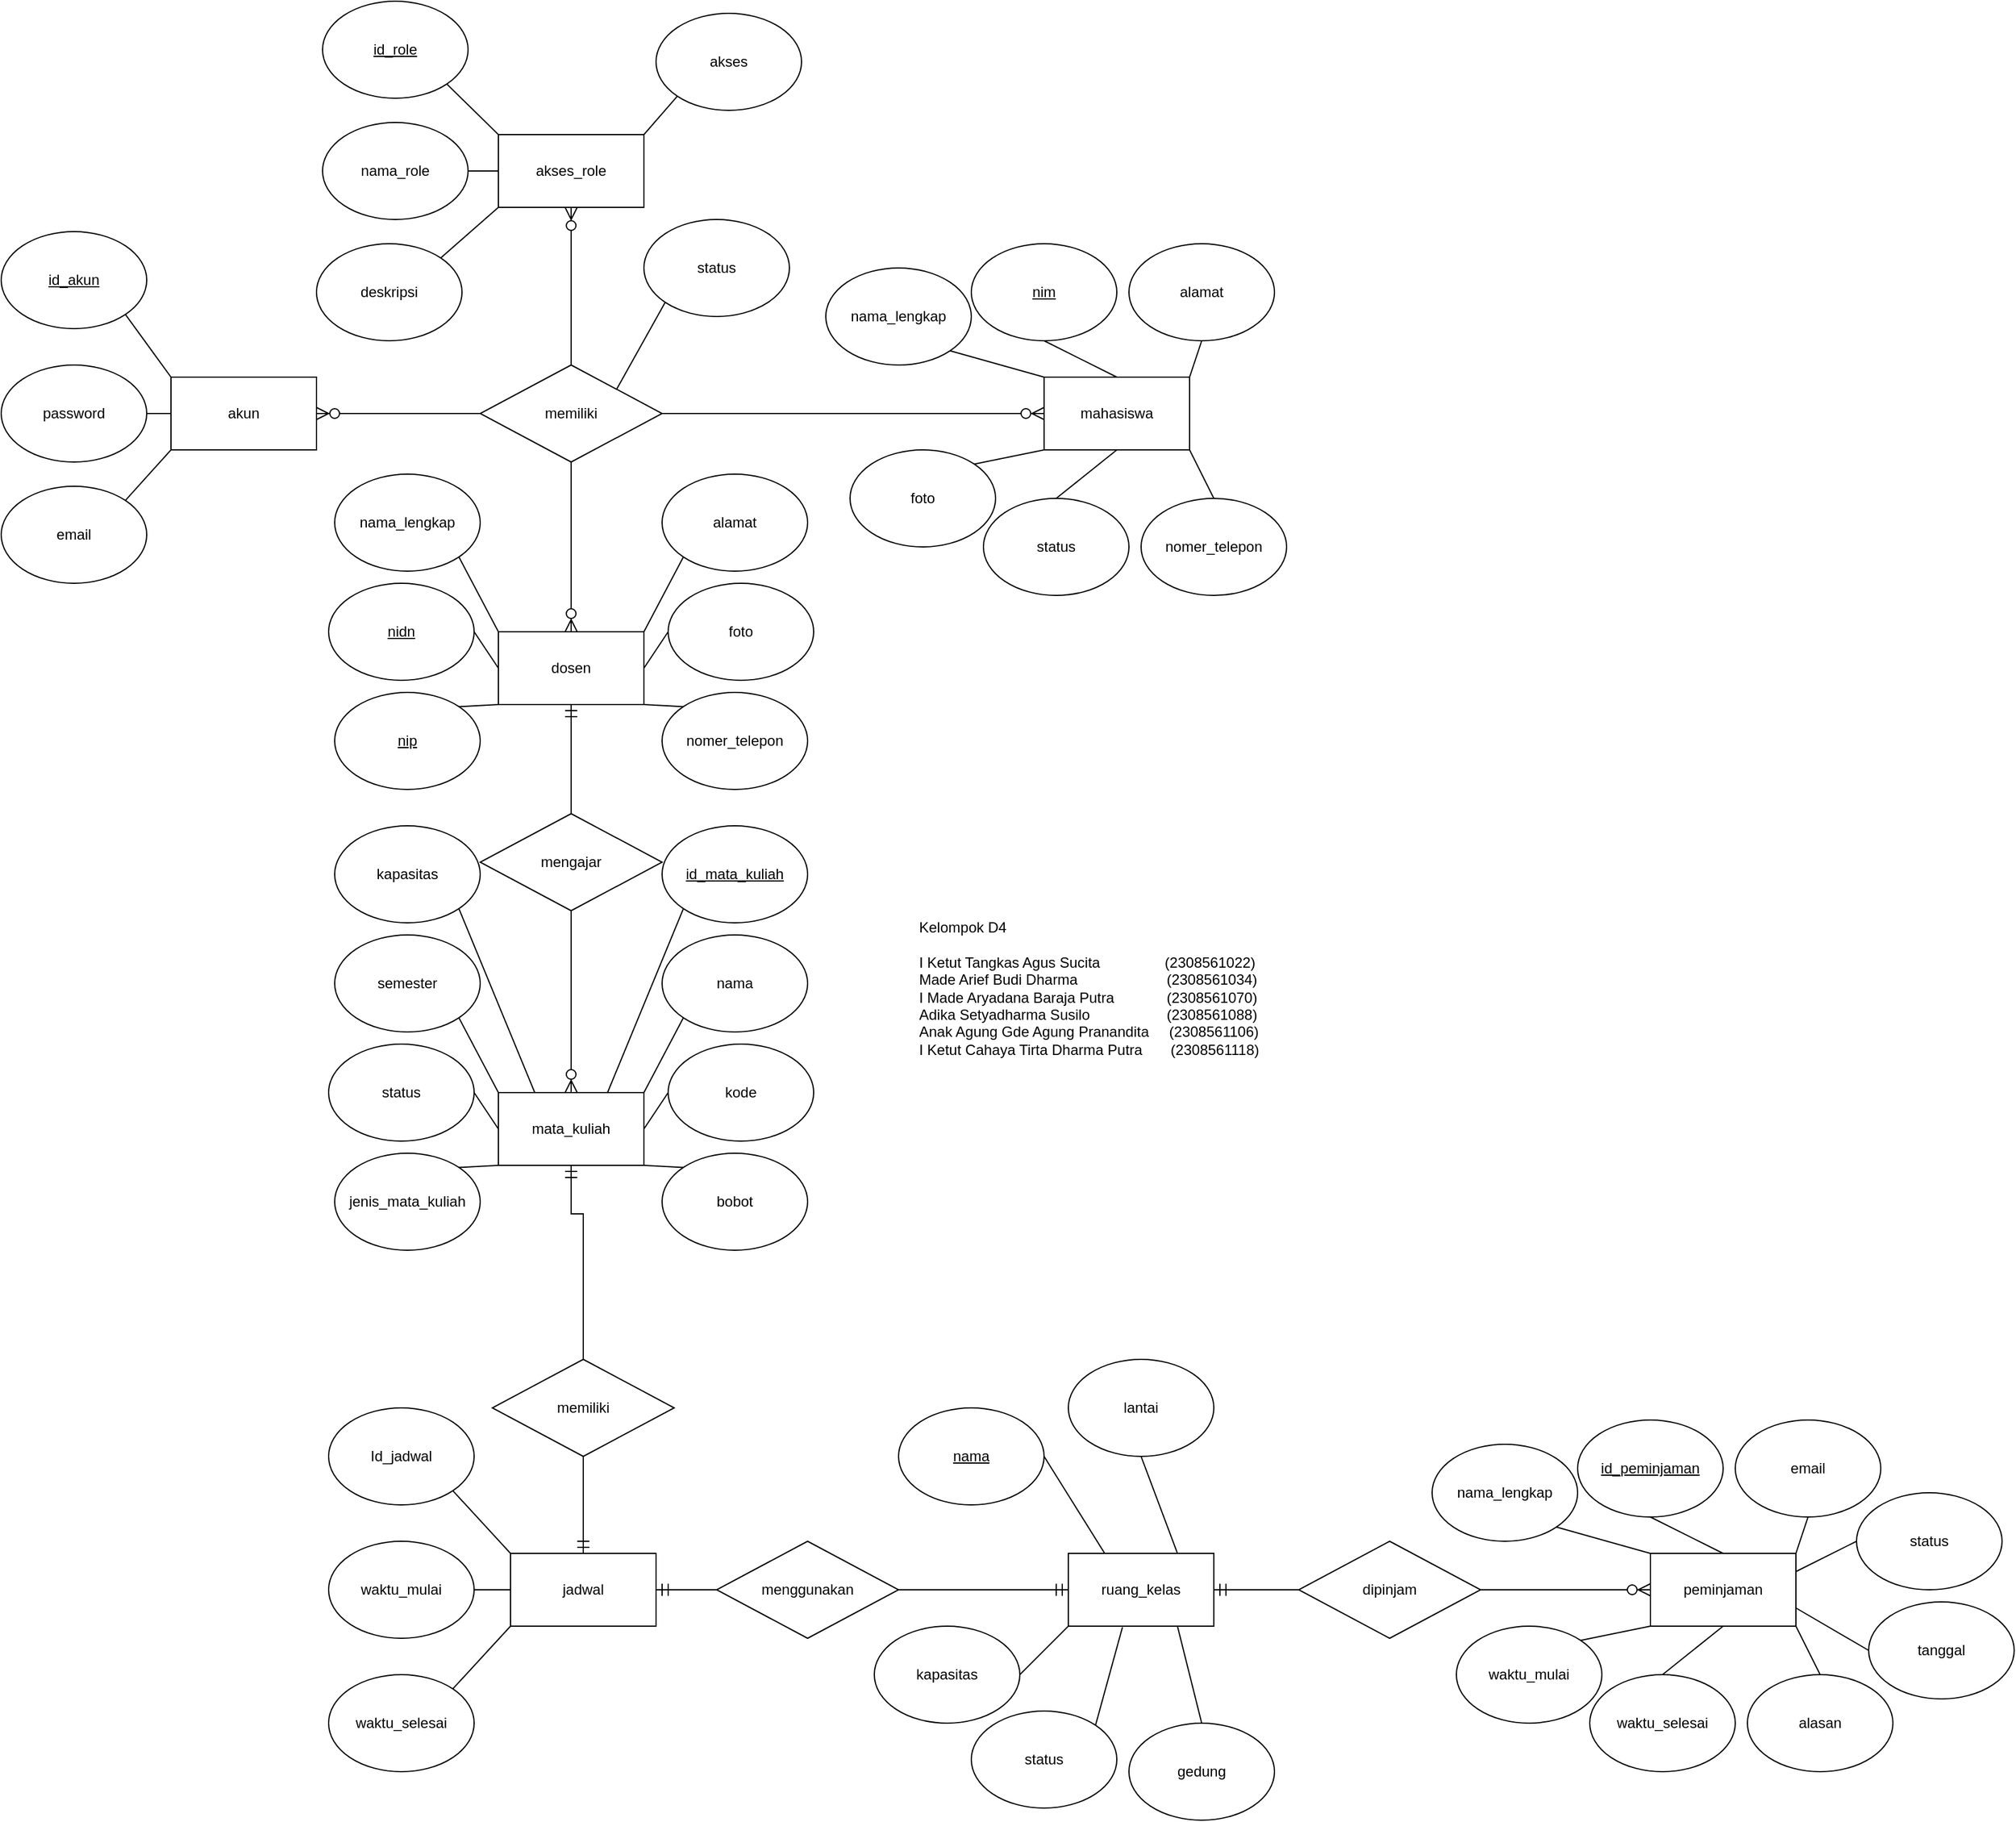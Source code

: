 <mxfile version="27.0.9">
  <diagram name="Page-1" id="ah0pVivvnwThw9HIi_1W">
    <mxGraphModel dx="1157" dy="604" grid="1" gridSize="10" guides="1" tooltips="1" connect="1" arrows="1" fold="1" page="0" pageScale="1" pageWidth="850" pageHeight="1100" math="0" shadow="0">
      <root>
        <mxCell id="0" />
        <mxCell id="1" parent="0" />
        <mxCell id="9IvYGmQrCcLAdAYkgOve-2" value="akun" style="rounded=0;whiteSpace=wrap;html=1;" parent="1" vertex="1">
          <mxGeometry x="-270" y="-10" width="120" height="60" as="geometry" />
        </mxCell>
        <mxCell id="9IvYGmQrCcLAdAYkgOve-3" value="email" style="ellipse;whiteSpace=wrap;html=1;" parent="1" vertex="1">
          <mxGeometry x="-410" y="80" width="120" height="80" as="geometry" />
        </mxCell>
        <mxCell id="9IvYGmQrCcLAdAYkgOve-4" value="password" style="ellipse;whiteSpace=wrap;html=1;" parent="1" vertex="1">
          <mxGeometry x="-410" y="-20" width="120" height="80" as="geometry" />
        </mxCell>
        <mxCell id="9IvYGmQrCcLAdAYkgOve-7" value="" style="endArrow=none;html=1;rounded=0;fontSize=12;startSize=8;endSize=8;curved=1;entryX=1;entryY=0;entryDx=0;entryDy=0;exitX=0;exitY=1;exitDx=0;exitDy=0;" parent="1" source="9IvYGmQrCcLAdAYkgOve-2" target="9IvYGmQrCcLAdAYkgOve-3" edge="1">
          <mxGeometry width="50" height="50" relative="1" as="geometry">
            <mxPoint x="-380" y="-50" as="sourcePoint" />
            <mxPoint x="-330" y="-100" as="targetPoint" />
          </mxGeometry>
        </mxCell>
        <mxCell id="9IvYGmQrCcLAdAYkgOve-8" value="" style="endArrow=none;html=1;rounded=0;fontSize=12;startSize=8;endSize=8;curved=1;entryX=1;entryY=0.5;entryDx=0;entryDy=0;exitX=0;exitY=0.5;exitDx=0;exitDy=0;" parent="1" source="9IvYGmQrCcLAdAYkgOve-2" target="9IvYGmQrCcLAdAYkgOve-4" edge="1">
          <mxGeometry width="50" height="50" relative="1" as="geometry">
            <mxPoint x="-200" as="sourcePoint" />
            <mxPoint x="-200" y="-40" as="targetPoint" />
          </mxGeometry>
        </mxCell>
        <mxCell id="9IvYGmQrCcLAdAYkgOve-13" value="mahasiswa" style="rounded=0;whiteSpace=wrap;html=1;" parent="1" vertex="1">
          <mxGeometry x="450" y="-10" width="120" height="60" as="geometry" />
        </mxCell>
        <mxCell id="9IvYGmQrCcLAdAYkgOve-14" value="&lt;u&gt;nim&lt;/u&gt;" style="ellipse;whiteSpace=wrap;html=1;" parent="1" vertex="1">
          <mxGeometry x="390" y="-120" width="120" height="80" as="geometry" />
        </mxCell>
        <mxCell id="9IvYGmQrCcLAdAYkgOve-16" value="" style="endArrow=none;html=1;rounded=0;fontSize=12;startSize=8;endSize=8;curved=1;entryX=0.5;entryY=1;entryDx=0;entryDy=0;exitX=0.5;exitY=0;exitDx=0;exitDy=0;" parent="1" source="9IvYGmQrCcLAdAYkgOve-13" target="9IvYGmQrCcLAdAYkgOve-14" edge="1">
          <mxGeometry width="50" height="50" relative="1" as="geometry">
            <mxPoint x="340" y="-50" as="sourcePoint" />
            <mxPoint x="390" y="-100" as="targetPoint" />
          </mxGeometry>
        </mxCell>
        <mxCell id="9IvYGmQrCcLAdAYkgOve-18" value="nama_lengkap" style="ellipse;whiteSpace=wrap;html=1;" parent="1" vertex="1">
          <mxGeometry x="270" y="-100" width="120" height="80" as="geometry" />
        </mxCell>
        <mxCell id="9IvYGmQrCcLAdAYkgOve-19" value="alamat" style="ellipse;whiteSpace=wrap;html=1;" parent="1" vertex="1">
          <mxGeometry x="520" y="-120" width="120" height="80" as="geometry" />
        </mxCell>
        <mxCell id="9IvYGmQrCcLAdAYkgOve-20" value="nomer_telepon" style="ellipse;whiteSpace=wrap;html=1;" parent="1" vertex="1">
          <mxGeometry x="530" y="90" width="120" height="80" as="geometry" />
        </mxCell>
        <mxCell id="9IvYGmQrCcLAdAYkgOve-21" value="status" style="ellipse;whiteSpace=wrap;html=1;" parent="1" vertex="1">
          <mxGeometry x="400" y="90" width="120" height="80" as="geometry" />
        </mxCell>
        <mxCell id="9IvYGmQrCcLAdAYkgOve-23" value="&lt;u&gt;id_akun&lt;/u&gt;" style="ellipse;whiteSpace=wrap;html=1;" parent="1" vertex="1">
          <mxGeometry x="-410" y="-130" width="120" height="80" as="geometry" />
        </mxCell>
        <mxCell id="9IvYGmQrCcLAdAYkgOve-24" value="" style="endArrow=none;html=1;rounded=0;fontSize=12;startSize=8;endSize=8;curved=1;entryX=1;entryY=1;entryDx=0;entryDy=0;exitX=0;exitY=0;exitDx=0;exitDy=0;" parent="1" source="9IvYGmQrCcLAdAYkgOve-2" target="9IvYGmQrCcLAdAYkgOve-23" edge="1">
          <mxGeometry width="50" height="50" relative="1" as="geometry">
            <mxPoint x="-260" y="30" as="sourcePoint" />
            <mxPoint x="-290" y="30" as="targetPoint" />
          </mxGeometry>
        </mxCell>
        <mxCell id="9IvYGmQrCcLAdAYkgOve-25" value="" style="endArrow=none;html=1;rounded=0;fontSize=12;startSize=8;endSize=8;curved=1;entryX=1;entryY=1;entryDx=0;entryDy=0;exitX=0;exitY=0;exitDx=0;exitDy=0;" parent="1" source="9IvYGmQrCcLAdAYkgOve-13" target="9IvYGmQrCcLAdAYkgOve-18" edge="1">
          <mxGeometry width="50" height="50" relative="1" as="geometry">
            <mxPoint x="520" as="sourcePoint" />
            <mxPoint x="520" y="-30" as="targetPoint" />
          </mxGeometry>
        </mxCell>
        <mxCell id="9IvYGmQrCcLAdAYkgOve-26" value="" style="endArrow=none;html=1;rounded=0;fontSize=12;startSize=8;endSize=8;curved=1;entryX=0.5;entryY=1;entryDx=0;entryDy=0;exitX=1;exitY=0;exitDx=0;exitDy=0;" parent="1" source="9IvYGmQrCcLAdAYkgOve-13" target="9IvYGmQrCcLAdAYkgOve-19" edge="1">
          <mxGeometry width="50" height="50" relative="1" as="geometry">
            <mxPoint x="460" as="sourcePoint" />
            <mxPoint x="422" y="-42" as="targetPoint" />
          </mxGeometry>
        </mxCell>
        <mxCell id="9IvYGmQrCcLAdAYkgOve-27" value="" style="endArrow=none;html=1;rounded=0;fontSize=12;startSize=8;endSize=8;curved=1;entryX=0.5;entryY=0;entryDx=0;entryDy=0;exitX=1;exitY=1;exitDx=0;exitDy=0;" parent="1" source="9IvYGmQrCcLAdAYkgOve-13" target="9IvYGmQrCcLAdAYkgOve-20" edge="1">
          <mxGeometry width="50" height="50" relative="1" as="geometry">
            <mxPoint x="580" as="sourcePoint" />
            <mxPoint x="618" y="-42" as="targetPoint" />
          </mxGeometry>
        </mxCell>
        <mxCell id="9IvYGmQrCcLAdAYkgOve-28" value="" style="endArrow=none;html=1;rounded=0;fontSize=12;startSize=8;endSize=8;curved=1;entryX=0.5;entryY=0;entryDx=0;entryDy=0;exitX=0.5;exitY=1;exitDx=0;exitDy=0;" parent="1" source="9IvYGmQrCcLAdAYkgOve-13" target="9IvYGmQrCcLAdAYkgOve-21" edge="1">
          <mxGeometry width="50" height="50" relative="1" as="geometry">
            <mxPoint x="580" y="60" as="sourcePoint" />
            <mxPoint x="618" y="102" as="targetPoint" />
          </mxGeometry>
        </mxCell>
        <mxCell id="9IvYGmQrCcLAdAYkgOve-32" value="dosen" style="rounded=0;whiteSpace=wrap;html=1;" parent="1" vertex="1">
          <mxGeometry y="200" width="120" height="60" as="geometry" />
        </mxCell>
        <mxCell id="9IvYGmQrCcLAdAYkgOve-33" value="&lt;u&gt;nip&lt;/u&gt;" style="ellipse;whiteSpace=wrap;html=1;" parent="1" vertex="1">
          <mxGeometry x="-135" y="250" width="120" height="80" as="geometry" />
        </mxCell>
        <mxCell id="9IvYGmQrCcLAdAYkgOve-34" value="" style="endArrow=none;html=1;rounded=0;fontSize=12;startSize=8;endSize=8;curved=1;entryX=1;entryY=0;entryDx=0;entryDy=0;exitX=0;exitY=1;exitDx=0;exitDy=0;" parent="1" source="9IvYGmQrCcLAdAYkgOve-32" target="9IvYGmQrCcLAdAYkgOve-33" edge="1">
          <mxGeometry width="50" height="50" relative="1" as="geometry">
            <mxPoint x="-110" y="160" as="sourcePoint" />
            <mxPoint x="-60" y="110" as="targetPoint" />
          </mxGeometry>
        </mxCell>
        <mxCell id="9IvYGmQrCcLAdAYkgOve-35" value="nama_lengkap" style="ellipse;whiteSpace=wrap;html=1;" parent="1" vertex="1">
          <mxGeometry x="-135" y="70" width="120" height="80" as="geometry" />
        </mxCell>
        <mxCell id="9IvYGmQrCcLAdAYkgOve-36" value="alamat" style="ellipse;whiteSpace=wrap;html=1;" parent="1" vertex="1">
          <mxGeometry x="135" y="70" width="120" height="80" as="geometry" />
        </mxCell>
        <mxCell id="9IvYGmQrCcLAdAYkgOve-37" value="nomer_telepon" style="ellipse;whiteSpace=wrap;html=1;" parent="1" vertex="1">
          <mxGeometry x="135" y="250" width="120" height="80" as="geometry" />
        </mxCell>
        <mxCell id="9IvYGmQrCcLAdAYkgOve-39" value="" style="endArrow=none;html=1;rounded=0;fontSize=12;startSize=8;endSize=8;curved=1;entryX=1;entryY=1;entryDx=0;entryDy=0;exitX=0;exitY=0;exitDx=0;exitDy=0;" parent="1" source="9IvYGmQrCcLAdAYkgOve-32" target="9IvYGmQrCcLAdAYkgOve-35" edge="1">
          <mxGeometry width="50" height="50" relative="1" as="geometry">
            <mxPoint x="70" y="210" as="sourcePoint" />
            <mxPoint x="70" y="180" as="targetPoint" />
          </mxGeometry>
        </mxCell>
        <mxCell id="9IvYGmQrCcLAdAYkgOve-40" value="" style="endArrow=none;html=1;rounded=0;fontSize=12;startSize=8;endSize=8;curved=1;entryX=0;entryY=1;entryDx=0;entryDy=0;exitX=1;exitY=0;exitDx=0;exitDy=0;" parent="1" source="9IvYGmQrCcLAdAYkgOve-32" target="9IvYGmQrCcLAdAYkgOve-36" edge="1">
          <mxGeometry width="50" height="50" relative="1" as="geometry">
            <mxPoint x="10" y="210" as="sourcePoint" />
            <mxPoint x="-28" y="168" as="targetPoint" />
          </mxGeometry>
        </mxCell>
        <mxCell id="9IvYGmQrCcLAdAYkgOve-41" value="" style="endArrow=none;html=1;rounded=0;fontSize=12;startSize=8;endSize=8;curved=1;entryX=0;entryY=0;entryDx=0;entryDy=0;exitX=1;exitY=1;exitDx=0;exitDy=0;" parent="1" source="9IvYGmQrCcLAdAYkgOve-32" target="9IvYGmQrCcLAdAYkgOve-37" edge="1">
          <mxGeometry width="50" height="50" relative="1" as="geometry">
            <mxPoint x="130" y="210" as="sourcePoint" />
            <mxPoint x="168" y="168" as="targetPoint" />
          </mxGeometry>
        </mxCell>
        <mxCell id="9IvYGmQrCcLAdAYkgOve-43" value="memiliki" style="rhombus;whiteSpace=wrap;html=1;" parent="1" vertex="1">
          <mxGeometry x="-15" y="-20" width="150" height="80" as="geometry" />
        </mxCell>
        <mxCell id="9IvYGmQrCcLAdAYkgOve-47" value="foto" style="ellipse;whiteSpace=wrap;html=1;" parent="1" vertex="1">
          <mxGeometry x="290" y="50" width="120" height="80" as="geometry" />
        </mxCell>
        <mxCell id="9IvYGmQrCcLAdAYkgOve-48" value="" style="endArrow=none;html=1;rounded=0;fontSize=12;startSize=8;endSize=8;curved=1;entryX=1;entryY=0;entryDx=0;entryDy=0;exitX=0;exitY=1;exitDx=0;exitDy=0;" parent="1" source="9IvYGmQrCcLAdAYkgOve-13" target="9IvYGmQrCcLAdAYkgOve-47" edge="1">
          <mxGeometry width="50" height="50" relative="1" as="geometry">
            <mxPoint x="460" as="sourcePoint" />
            <mxPoint x="422" y="-42" as="targetPoint" />
          </mxGeometry>
        </mxCell>
        <mxCell id="9IvYGmQrCcLAdAYkgOve-49" value="&lt;u&gt;nidn&lt;/u&gt;" style="ellipse;whiteSpace=wrap;html=1;" parent="1" vertex="1">
          <mxGeometry x="-140" y="160" width="120" height="80" as="geometry" />
        </mxCell>
        <mxCell id="9IvYGmQrCcLAdAYkgOve-50" value="" style="endArrow=none;html=1;rounded=0;fontSize=12;startSize=8;endSize=8;curved=1;entryX=1;entryY=0.5;entryDx=0;entryDy=0;exitX=0;exitY=0.5;exitDx=0;exitDy=0;" parent="1" source="9IvYGmQrCcLAdAYkgOve-32" target="9IvYGmQrCcLAdAYkgOve-49" edge="1">
          <mxGeometry width="50" height="50" relative="1" as="geometry">
            <mxPoint x="10" y="210" as="sourcePoint" />
            <mxPoint x="-38" y="168" as="targetPoint" />
          </mxGeometry>
        </mxCell>
        <mxCell id="9IvYGmQrCcLAdAYkgOve-51" value="foto" style="ellipse;whiteSpace=wrap;html=1;" parent="1" vertex="1">
          <mxGeometry x="140" y="160" width="120" height="80" as="geometry" />
        </mxCell>
        <mxCell id="9IvYGmQrCcLAdAYkgOve-52" value="" style="endArrow=none;html=1;rounded=0;fontSize=12;startSize=8;endSize=8;curved=1;entryX=0;entryY=0.5;entryDx=0;entryDy=0;exitX=1;exitY=0.5;exitDx=0;exitDy=0;" parent="1" source="9IvYGmQrCcLAdAYkgOve-32" target="9IvYGmQrCcLAdAYkgOve-51" edge="1">
          <mxGeometry width="50" height="50" relative="1" as="geometry">
            <mxPoint x="130" y="210" as="sourcePoint" />
            <mxPoint x="178" y="168" as="targetPoint" />
          </mxGeometry>
        </mxCell>
        <mxCell id="9IvYGmQrCcLAdAYkgOve-54" value="mata_kuliah" style="rounded=0;whiteSpace=wrap;html=1;" parent="1" vertex="1">
          <mxGeometry y="580" width="120" height="60" as="geometry" />
        </mxCell>
        <mxCell id="9IvYGmQrCcLAdAYkgOve-57" value="semester" style="ellipse;whiteSpace=wrap;html=1;" parent="1" vertex="1">
          <mxGeometry x="-135" y="450" width="120" height="80" as="geometry" />
        </mxCell>
        <mxCell id="9IvYGmQrCcLAdAYkgOve-58" value="nama" style="ellipse;whiteSpace=wrap;html=1;" parent="1" vertex="1">
          <mxGeometry x="135" y="450" width="120" height="80" as="geometry" />
        </mxCell>
        <mxCell id="9IvYGmQrCcLAdAYkgOve-59" value="bobot" style="ellipse;whiteSpace=wrap;html=1;" parent="1" vertex="1">
          <mxGeometry x="135" y="630" width="120" height="80" as="geometry" />
        </mxCell>
        <mxCell id="9IvYGmQrCcLAdAYkgOve-60" value="kapasitas" style="ellipse;whiteSpace=wrap;html=1;" parent="1" vertex="1">
          <mxGeometry x="-135" y="360" width="120" height="80" as="geometry" />
        </mxCell>
        <mxCell id="9IvYGmQrCcLAdAYkgOve-61" value="" style="endArrow=none;html=1;rounded=0;fontSize=12;startSize=8;endSize=8;curved=1;entryX=1;entryY=1;entryDx=0;entryDy=0;exitX=0;exitY=0;exitDx=0;exitDy=0;" parent="1" source="9IvYGmQrCcLAdAYkgOve-54" target="9IvYGmQrCcLAdAYkgOve-57" edge="1">
          <mxGeometry width="50" height="50" relative="1" as="geometry">
            <mxPoint x="70" y="590" as="sourcePoint" />
            <mxPoint x="70" y="560" as="targetPoint" />
          </mxGeometry>
        </mxCell>
        <mxCell id="9IvYGmQrCcLAdAYkgOve-62" value="" style="endArrow=none;html=1;rounded=0;fontSize=12;startSize=8;endSize=8;curved=1;entryX=0;entryY=1;entryDx=0;entryDy=0;exitX=1;exitY=0;exitDx=0;exitDy=0;" parent="1" source="9IvYGmQrCcLAdAYkgOve-54" target="9IvYGmQrCcLAdAYkgOve-58" edge="1">
          <mxGeometry width="50" height="50" relative="1" as="geometry">
            <mxPoint x="10" y="590" as="sourcePoint" />
            <mxPoint x="-28" y="548" as="targetPoint" />
          </mxGeometry>
        </mxCell>
        <mxCell id="9IvYGmQrCcLAdAYkgOve-63" value="" style="endArrow=none;html=1;rounded=0;fontSize=12;startSize=8;endSize=8;curved=1;entryX=0;entryY=0;entryDx=0;entryDy=0;exitX=1;exitY=1;exitDx=0;exitDy=0;" parent="1" source="9IvYGmQrCcLAdAYkgOve-54" target="9IvYGmQrCcLAdAYkgOve-59" edge="1">
          <mxGeometry width="50" height="50" relative="1" as="geometry">
            <mxPoint x="130" y="590" as="sourcePoint" />
            <mxPoint x="168" y="548" as="targetPoint" />
          </mxGeometry>
        </mxCell>
        <mxCell id="9IvYGmQrCcLAdAYkgOve-64" value="" style="endArrow=none;html=1;rounded=0;fontSize=12;startSize=8;endSize=8;curved=1;entryX=1;entryY=1;entryDx=0;entryDy=0;exitX=0.25;exitY=0;exitDx=0;exitDy=0;" parent="1" source="9IvYGmQrCcLAdAYkgOve-54" target="9IvYGmQrCcLAdAYkgOve-60" edge="1">
          <mxGeometry width="50" height="50" relative="1" as="geometry">
            <mxPoint x="130" y="610" as="sourcePoint" />
            <mxPoint x="168" y="652" as="targetPoint" />
          </mxGeometry>
        </mxCell>
        <mxCell id="9IvYGmQrCcLAdAYkgOve-65" value="mengajar" style="rhombus;whiteSpace=wrap;html=1;" parent="1" vertex="1">
          <mxGeometry x="-15" y="350" width="150" height="80" as="geometry" />
        </mxCell>
        <mxCell id="9IvYGmQrCcLAdAYkgOve-66" value="" style="fontSize=12;html=1;endArrow=ERmandOne;rounded=0;startSize=8;endSize=8;entryX=0.5;entryY=1;entryDx=0;entryDy=0;" parent="1" target="9IvYGmQrCcLAdAYkgOve-32" edge="1">
          <mxGeometry width="100" height="100" relative="1" as="geometry">
            <mxPoint x="60" y="350" as="sourcePoint" />
            <mxPoint x="140" y="280" as="targetPoint" />
          </mxGeometry>
        </mxCell>
        <mxCell id="9IvYGmQrCcLAdAYkgOve-67" value="status" style="ellipse;whiteSpace=wrap;html=1;" parent="1" vertex="1">
          <mxGeometry x="-140" y="540" width="120" height="80" as="geometry" />
        </mxCell>
        <mxCell id="9IvYGmQrCcLAdAYkgOve-68" value="" style="endArrow=none;html=1;rounded=0;fontSize=12;startSize=8;endSize=8;curved=1;entryX=1;entryY=0.5;entryDx=0;entryDy=0;exitX=0;exitY=0.5;exitDx=0;exitDy=0;" parent="1" source="9IvYGmQrCcLAdAYkgOve-54" target="9IvYGmQrCcLAdAYkgOve-67" edge="1">
          <mxGeometry width="50" height="50" relative="1" as="geometry">
            <mxPoint x="10" y="590" as="sourcePoint" />
            <mxPoint x="-38" y="548" as="targetPoint" />
          </mxGeometry>
        </mxCell>
        <mxCell id="9IvYGmQrCcLAdAYkgOve-69" value="kode" style="ellipse;whiteSpace=wrap;html=1;" parent="1" vertex="1">
          <mxGeometry x="140" y="540" width="120" height="80" as="geometry" />
        </mxCell>
        <mxCell id="9IvYGmQrCcLAdAYkgOve-70" value="" style="endArrow=none;html=1;rounded=0;fontSize=12;startSize=8;endSize=8;curved=1;entryX=0;entryY=0.5;entryDx=0;entryDy=0;exitX=1;exitY=0.5;exitDx=0;exitDy=0;" parent="1" source="9IvYGmQrCcLAdAYkgOve-54" target="9IvYGmQrCcLAdAYkgOve-69" edge="1">
          <mxGeometry width="50" height="50" relative="1" as="geometry">
            <mxPoint x="130" y="590" as="sourcePoint" />
            <mxPoint x="178" y="548" as="targetPoint" />
          </mxGeometry>
        </mxCell>
        <mxCell id="9IvYGmQrCcLAdAYkgOve-71" value="" style="fontSize=12;html=1;endArrow=ERzeroToMany;endFill=1;rounded=0;startSize=8;endSize=8;entryX=0.5;entryY=0;entryDx=0;entryDy=0;" parent="1" target="9IvYGmQrCcLAdAYkgOve-54" edge="1">
          <mxGeometry width="100" height="100" relative="1" as="geometry">
            <mxPoint x="60" y="430" as="sourcePoint" />
            <mxPoint x="250" y="380" as="targetPoint" />
          </mxGeometry>
        </mxCell>
        <mxCell id="9IvYGmQrCcLAdAYkgOve-72" value="&lt;u&gt;id_mata_kuliah&lt;/u&gt;" style="ellipse;whiteSpace=wrap;html=1;" parent="1" vertex="1">
          <mxGeometry x="135" y="360" width="120" height="80" as="geometry" />
        </mxCell>
        <mxCell id="9IvYGmQrCcLAdAYkgOve-73" value="" style="endArrow=none;html=1;rounded=0;fontSize=12;startSize=8;endSize=8;curved=1;entryX=0;entryY=1;entryDx=0;entryDy=0;exitX=0.75;exitY=0;exitDx=0;exitDy=0;" parent="1" source="9IvYGmQrCcLAdAYkgOve-54" target="9IvYGmQrCcLAdAYkgOve-72" edge="1">
          <mxGeometry width="50" height="50" relative="1" as="geometry">
            <mxPoint x="40" y="590" as="sourcePoint" />
            <mxPoint x="-23" y="438" as="targetPoint" />
          </mxGeometry>
        </mxCell>
        <mxCell id="9IvYGmQrCcLAdAYkgOve-74" value="jenis_mata_kuliah" style="ellipse;whiteSpace=wrap;html=1;" parent="1" vertex="1">
          <mxGeometry x="-135" y="630" width="120" height="80" as="geometry" />
        </mxCell>
        <mxCell id="9IvYGmQrCcLAdAYkgOve-75" value="" style="endArrow=none;html=1;rounded=0;fontSize=12;startSize=8;endSize=8;curved=1;entryX=1;entryY=0;entryDx=0;entryDy=0;exitX=0;exitY=1;exitDx=0;exitDy=0;" parent="1" source="9IvYGmQrCcLAdAYkgOve-54" target="9IvYGmQrCcLAdAYkgOve-74" edge="1">
          <mxGeometry width="50" height="50" relative="1" as="geometry">
            <mxPoint x="10" y="620" as="sourcePoint" />
            <mxPoint x="-10" y="590" as="targetPoint" />
          </mxGeometry>
        </mxCell>
        <mxCell id="9IvYGmQrCcLAdAYkgOve-78" value="ruang_kelas" style="rounded=0;whiteSpace=wrap;html=1;" parent="1" vertex="1">
          <mxGeometry x="470" y="960" width="120" height="60" as="geometry" />
        </mxCell>
        <mxCell id="9IvYGmQrCcLAdAYkgOve-79" value="gedung" style="ellipse;whiteSpace=wrap;html=1;" parent="1" vertex="1">
          <mxGeometry x="520" y="1100" width="120" height="80" as="geometry" />
        </mxCell>
        <mxCell id="9IvYGmQrCcLAdAYkgOve-80" value="lantai" style="ellipse;whiteSpace=wrap;html=1;" parent="1" vertex="1">
          <mxGeometry x="470" y="800" width="120" height="80" as="geometry" />
        </mxCell>
        <mxCell id="9IvYGmQrCcLAdAYkgOve-81" value="" style="endArrow=none;html=1;rounded=0;fontSize=12;startSize=8;endSize=8;curved=1;entryX=0.5;entryY=0;entryDx=0;entryDy=0;exitX=0.75;exitY=1;exitDx=0;exitDy=0;" parent="1" source="9IvYGmQrCcLAdAYkgOve-78" target="9IvYGmQrCcLAdAYkgOve-79" edge="1">
          <mxGeometry width="50" height="50" relative="1" as="geometry">
            <mxPoint x="530" y="1020" as="sourcePoint" />
            <mxPoint x="530" y="1160" as="targetPoint" />
          </mxGeometry>
        </mxCell>
        <mxCell id="9IvYGmQrCcLAdAYkgOve-82" value="" style="endArrow=none;html=1;rounded=0;fontSize=12;startSize=8;endSize=8;curved=1;entryX=0.5;entryY=1;entryDx=0;entryDy=0;exitX=0.75;exitY=0;exitDx=0;exitDy=0;" parent="1" source="9IvYGmQrCcLAdAYkgOve-78" target="9IvYGmQrCcLAdAYkgOve-80" edge="1">
          <mxGeometry width="50" height="50" relative="1" as="geometry">
            <mxPoint x="540" y="970" as="sourcePoint" />
            <mxPoint x="540" y="930" as="targetPoint" />
          </mxGeometry>
        </mxCell>
        <mxCell id="9IvYGmQrCcLAdAYkgOve-83" value="&lt;u&gt;nama&lt;/u&gt;" style="ellipse;whiteSpace=wrap;html=1;" parent="1" vertex="1">
          <mxGeometry x="330" y="840" width="120" height="80" as="geometry" />
        </mxCell>
        <mxCell id="9IvYGmQrCcLAdAYkgOve-84" value="" style="endArrow=none;html=1;rounded=0;fontSize=12;startSize=8;endSize=8;curved=1;entryX=1;entryY=0.5;entryDx=0;entryDy=0;exitX=0.25;exitY=0;exitDx=0;exitDy=0;" parent="1" source="9IvYGmQrCcLAdAYkgOve-78" target="9IvYGmQrCcLAdAYkgOve-83" edge="1">
          <mxGeometry width="50" height="50" relative="1" as="geometry">
            <mxPoint x="480" y="1000" as="sourcePoint" />
            <mxPoint x="450" y="1000" as="targetPoint" />
          </mxGeometry>
        </mxCell>
        <mxCell id="9IvYGmQrCcLAdAYkgOve-85" value="kapasitas" style="ellipse;whiteSpace=wrap;html=1;" parent="1" vertex="1">
          <mxGeometry x="310" y="1020" width="120" height="80" as="geometry" />
        </mxCell>
        <mxCell id="9IvYGmQrCcLAdAYkgOve-86" value="status" style="ellipse;whiteSpace=wrap;html=1;" parent="1" vertex="1">
          <mxGeometry x="390" y="1090" width="120" height="80" as="geometry" />
        </mxCell>
        <mxCell id="9IvYGmQrCcLAdAYkgOve-87" value="" style="endArrow=none;html=1;rounded=0;fontSize=12;startSize=8;endSize=8;curved=1;entryX=1;entryY=0.5;entryDx=0;entryDy=0;exitX=0;exitY=1;exitDx=0;exitDy=0;" parent="1" source="9IvYGmQrCcLAdAYkgOve-78" target="9IvYGmQrCcLAdAYkgOve-85" edge="1">
          <mxGeometry width="50" height="50" relative="1" as="geometry">
            <mxPoint x="480" y="1000" as="sourcePoint" />
            <mxPoint x="450" y="1000" as="targetPoint" />
          </mxGeometry>
        </mxCell>
        <mxCell id="9IvYGmQrCcLAdAYkgOve-88" value="" style="endArrow=none;html=1;rounded=0;fontSize=12;startSize=8;endSize=8;entryX=1;entryY=0;entryDx=0;entryDy=0;exitX=0.372;exitY=1.015;exitDx=0;exitDy=0;exitPerimeter=0;" parent="1" source="9IvYGmQrCcLAdAYkgOve-78" target="9IvYGmQrCcLAdAYkgOve-86" edge="1">
          <mxGeometry width="50" height="50" relative="1" as="geometry">
            <mxPoint x="480" y="1030" as="sourcePoint" />
            <mxPoint x="432" y="1082" as="targetPoint" />
          </mxGeometry>
        </mxCell>
        <mxCell id="9IvYGmQrCcLAdAYkgOve-89" value="jadwal" style="rounded=0;whiteSpace=wrap;html=1;" parent="1" vertex="1">
          <mxGeometry x="10" y="960" width="120" height="60" as="geometry" />
        </mxCell>
        <mxCell id="9IvYGmQrCcLAdAYkgOve-91" value="waktu_mulai" style="ellipse;whiteSpace=wrap;html=1;" parent="1" vertex="1">
          <mxGeometry x="-140" y="950" width="120" height="80" as="geometry" />
        </mxCell>
        <mxCell id="9IvYGmQrCcLAdAYkgOve-93" value="" style="endArrow=none;html=1;rounded=0;fontSize=12;startSize=8;endSize=8;curved=1;entryX=1;entryY=0.5;entryDx=0;entryDy=0;exitX=0;exitY=0.5;exitDx=0;exitDy=0;" parent="1" source="9IvYGmQrCcLAdAYkgOve-89" target="9IvYGmQrCcLAdAYkgOve-91" edge="1">
          <mxGeometry width="50" height="50" relative="1" as="geometry">
            <mxPoint x="80" y="970" as="sourcePoint" />
            <mxPoint x="80" y="930" as="targetPoint" />
          </mxGeometry>
        </mxCell>
        <mxCell id="9IvYGmQrCcLAdAYkgOve-94" value="Id_jadwal" style="ellipse;whiteSpace=wrap;html=1;" parent="1" vertex="1">
          <mxGeometry x="-140" y="840" width="120" height="80" as="geometry" />
        </mxCell>
        <mxCell id="9IvYGmQrCcLAdAYkgOve-95" value="" style="endArrow=none;html=1;rounded=0;fontSize=12;startSize=8;endSize=8;curved=1;entryX=1;entryY=1;entryDx=0;entryDy=0;exitX=0;exitY=0;exitDx=0;exitDy=0;" parent="1" source="9IvYGmQrCcLAdAYkgOve-89" target="9IvYGmQrCcLAdAYkgOve-94" edge="1">
          <mxGeometry width="50" height="50" relative="1" as="geometry">
            <mxPoint x="20" y="1000" as="sourcePoint" />
            <mxPoint x="-10" y="1000" as="targetPoint" />
          </mxGeometry>
        </mxCell>
        <mxCell id="9IvYGmQrCcLAdAYkgOve-96" value="waktu_selesai" style="ellipse;whiteSpace=wrap;html=1;" parent="1" vertex="1">
          <mxGeometry x="-140" y="1060" width="120" height="80" as="geometry" />
        </mxCell>
        <mxCell id="9IvYGmQrCcLAdAYkgOve-98" value="" style="endArrow=none;html=1;rounded=0;fontSize=12;startSize=8;endSize=8;curved=1;entryX=1;entryY=0;entryDx=0;entryDy=0;exitX=0;exitY=1;exitDx=0;exitDy=0;" parent="1" source="9IvYGmQrCcLAdAYkgOve-89" target="9IvYGmQrCcLAdAYkgOve-96" edge="1">
          <mxGeometry width="50" height="50" relative="1" as="geometry">
            <mxPoint x="20" y="1000" as="sourcePoint" />
            <mxPoint x="-10" y="1000" as="targetPoint" />
          </mxGeometry>
        </mxCell>
        <mxCell id="9IvYGmQrCcLAdAYkgOve-102" value="memiliki" style="rhombus;whiteSpace=wrap;html=1;" parent="1" vertex="1">
          <mxGeometry x="-5" y="800" width="150" height="80" as="geometry" />
        </mxCell>
        <mxCell id="9IvYGmQrCcLAdAYkgOve-103" value="" style="fontSize=12;html=1;endArrow=ERmandOne;rounded=0;startSize=8;endSize=8;entryX=0.5;entryY=1;entryDx=0;entryDy=0;exitX=0.5;exitY=0;exitDx=0;exitDy=0;edgeStyle=orthogonalEdgeStyle;" parent="1" source="9IvYGmQrCcLAdAYkgOve-102" target="9IvYGmQrCcLAdAYkgOve-54" edge="1">
          <mxGeometry width="100" height="100" relative="1" as="geometry">
            <mxPoint x="70" y="360" as="sourcePoint" />
            <mxPoint x="70" y="270" as="targetPoint" />
            <Array as="points">
              <mxPoint x="70" y="680" />
              <mxPoint x="60" y="680" />
            </Array>
          </mxGeometry>
        </mxCell>
        <mxCell id="9IvYGmQrCcLAdAYkgOve-104" value="" style="fontSize=12;html=1;endArrow=ERmandOne;rounded=0;startSize=8;endSize=8;entryX=0.5;entryY=0;entryDx=0;entryDy=0;edgeStyle=orthogonalEdgeStyle;" parent="1" target="9IvYGmQrCcLAdAYkgOve-89" edge="1">
          <mxGeometry width="100" height="100" relative="1" as="geometry">
            <mxPoint x="70" y="880" as="sourcePoint" />
            <mxPoint x="70" y="650" as="targetPoint" />
            <Array as="points">
              <mxPoint x="70" y="890" />
              <mxPoint x="70" y="890" />
            </Array>
          </mxGeometry>
        </mxCell>
        <mxCell id="9IvYGmQrCcLAdAYkgOve-105" value="menggunakan" style="rhombus;whiteSpace=wrap;html=1;" parent="1" vertex="1">
          <mxGeometry x="180" y="950" width="150" height="80" as="geometry" />
        </mxCell>
        <mxCell id="9IvYGmQrCcLAdAYkgOve-106" value="" style="fontSize=12;html=1;endArrow=ERmandOne;rounded=0;startSize=8;endSize=8;edgeStyle=orthogonalEdgeStyle;exitX=0;exitY=0.5;exitDx=0;exitDy=0;entryX=1;entryY=0.5;entryDx=0;entryDy=0;" parent="1" source="9IvYGmQrCcLAdAYkgOve-105" target="9IvYGmQrCcLAdAYkgOve-89" edge="1">
          <mxGeometry width="100" height="100" relative="1" as="geometry">
            <mxPoint x="80" y="890" as="sourcePoint" />
            <mxPoint x="70" y="1110" as="targetPoint" />
            <Array as="points">
              <mxPoint x="150" y="990" />
              <mxPoint x="150" y="990" />
            </Array>
          </mxGeometry>
        </mxCell>
        <mxCell id="9IvYGmQrCcLAdAYkgOve-107" value="" style="fontSize=12;html=1;endArrow=ERmandOne;rounded=0;startSize=8;endSize=8;edgeStyle=orthogonalEdgeStyle;entryX=0;entryY=0.5;entryDx=0;entryDy=0;" parent="1" target="9IvYGmQrCcLAdAYkgOve-78" edge="1">
          <mxGeometry width="100" height="100" relative="1" as="geometry">
            <mxPoint x="330" y="990" as="sourcePoint" />
            <mxPoint x="380" y="1010" as="targetPoint" />
            <Array as="points">
              <mxPoint x="330" y="990" />
            </Array>
          </mxGeometry>
        </mxCell>
        <mxCell id="9IvYGmQrCcLAdAYkgOve-108" value="dipinjam" style="rhombus;whiteSpace=wrap;html=1;" parent="1" vertex="1">
          <mxGeometry x="660" y="950" width="150" height="80" as="geometry" />
        </mxCell>
        <mxCell id="9IvYGmQrCcLAdAYkgOve-110" value="" style="fontSize=12;html=1;endArrow=ERzeroToMany;endFill=1;rounded=0;startSize=8;endSize=8;entryX=0;entryY=0.5;entryDx=0;entryDy=0;exitX=1;exitY=0.5;exitDx=0;exitDy=0;" parent="1" source="9IvYGmQrCcLAdAYkgOve-108" target="9IvYGmQrCcLAdAYkgOve-111" edge="1">
          <mxGeometry width="100" height="100" relative="1" as="geometry">
            <mxPoint x="840" y="990" as="sourcePoint" />
            <mxPoint x="902.222" y="990" as="targetPoint" />
          </mxGeometry>
        </mxCell>
        <mxCell id="9IvYGmQrCcLAdAYkgOve-111" value="peminjaman" style="rounded=0;whiteSpace=wrap;html=1;" parent="1" vertex="1">
          <mxGeometry x="950" y="960" width="120" height="60" as="geometry" />
        </mxCell>
        <mxCell id="9IvYGmQrCcLAdAYkgOve-112" value="&lt;u&gt;id_peminjaman&lt;/u&gt;" style="ellipse;whiteSpace=wrap;html=1;" parent="1" vertex="1">
          <mxGeometry x="890" y="850" width="120" height="80" as="geometry" />
        </mxCell>
        <mxCell id="9IvYGmQrCcLAdAYkgOve-113" value="" style="endArrow=none;html=1;rounded=0;fontSize=12;startSize=8;endSize=8;curved=1;entryX=0.5;entryY=1;entryDx=0;entryDy=0;exitX=0.5;exitY=0;exitDx=0;exitDy=0;" parent="1" source="9IvYGmQrCcLAdAYkgOve-111" target="9IvYGmQrCcLAdAYkgOve-112" edge="1">
          <mxGeometry width="50" height="50" relative="1" as="geometry">
            <mxPoint x="840" y="920" as="sourcePoint" />
            <mxPoint x="890" y="870" as="targetPoint" />
          </mxGeometry>
        </mxCell>
        <mxCell id="9IvYGmQrCcLAdAYkgOve-114" value="nama_lengkap" style="ellipse;whiteSpace=wrap;html=1;" parent="1" vertex="1">
          <mxGeometry x="770" y="870" width="120" height="80" as="geometry" />
        </mxCell>
        <mxCell id="9IvYGmQrCcLAdAYkgOve-115" value="email" style="ellipse;whiteSpace=wrap;html=1;" parent="1" vertex="1">
          <mxGeometry x="1020" y="850" width="120" height="80" as="geometry" />
        </mxCell>
        <mxCell id="9IvYGmQrCcLAdAYkgOve-116" value="alasan" style="ellipse;whiteSpace=wrap;html=1;" parent="1" vertex="1">
          <mxGeometry x="1030" y="1060" width="120" height="80" as="geometry" />
        </mxCell>
        <mxCell id="9IvYGmQrCcLAdAYkgOve-117" value="waktu_selesai" style="ellipse;whiteSpace=wrap;html=1;" parent="1" vertex="1">
          <mxGeometry x="900" y="1060" width="120" height="80" as="geometry" />
        </mxCell>
        <mxCell id="9IvYGmQrCcLAdAYkgOve-118" value="" style="endArrow=none;html=1;rounded=0;fontSize=12;startSize=8;endSize=8;curved=1;entryX=1;entryY=1;entryDx=0;entryDy=0;exitX=0;exitY=0;exitDx=0;exitDy=0;" parent="1" source="9IvYGmQrCcLAdAYkgOve-111" target="9IvYGmQrCcLAdAYkgOve-114" edge="1">
          <mxGeometry width="50" height="50" relative="1" as="geometry">
            <mxPoint x="1020" y="970" as="sourcePoint" />
            <mxPoint x="1020" y="940" as="targetPoint" />
          </mxGeometry>
        </mxCell>
        <mxCell id="9IvYGmQrCcLAdAYkgOve-119" value="" style="endArrow=none;html=1;rounded=0;fontSize=12;startSize=8;endSize=8;curved=1;entryX=0.5;entryY=1;entryDx=0;entryDy=0;exitX=1;exitY=0;exitDx=0;exitDy=0;" parent="1" source="9IvYGmQrCcLAdAYkgOve-111" target="9IvYGmQrCcLAdAYkgOve-115" edge="1">
          <mxGeometry width="50" height="50" relative="1" as="geometry">
            <mxPoint x="960" y="970" as="sourcePoint" />
            <mxPoint x="922" y="928" as="targetPoint" />
          </mxGeometry>
        </mxCell>
        <mxCell id="9IvYGmQrCcLAdAYkgOve-120" value="" style="endArrow=none;html=1;rounded=0;fontSize=12;startSize=8;endSize=8;curved=1;entryX=0.5;entryY=0;entryDx=0;entryDy=0;exitX=1;exitY=1;exitDx=0;exitDy=0;" parent="1" source="9IvYGmQrCcLAdAYkgOve-111" target="9IvYGmQrCcLAdAYkgOve-116" edge="1">
          <mxGeometry width="50" height="50" relative="1" as="geometry">
            <mxPoint x="1080" y="970" as="sourcePoint" />
            <mxPoint x="1118" y="928" as="targetPoint" />
          </mxGeometry>
        </mxCell>
        <mxCell id="9IvYGmQrCcLAdAYkgOve-121" value="" style="endArrow=none;html=1;rounded=0;fontSize=12;startSize=8;endSize=8;curved=1;entryX=0.5;entryY=0;entryDx=0;entryDy=0;exitX=0.5;exitY=1;exitDx=0;exitDy=0;" parent="1" source="9IvYGmQrCcLAdAYkgOve-111" target="9IvYGmQrCcLAdAYkgOve-117" edge="1">
          <mxGeometry width="50" height="50" relative="1" as="geometry">
            <mxPoint x="1080" y="1030" as="sourcePoint" />
            <mxPoint x="1118" y="1072" as="targetPoint" />
          </mxGeometry>
        </mxCell>
        <mxCell id="9IvYGmQrCcLAdAYkgOve-123" value="waktu_mulai" style="ellipse;whiteSpace=wrap;html=1;" parent="1" vertex="1">
          <mxGeometry x="790" y="1020" width="120" height="80" as="geometry" />
        </mxCell>
        <mxCell id="9IvYGmQrCcLAdAYkgOve-124" value="" style="endArrow=none;html=1;rounded=0;fontSize=12;startSize=8;endSize=8;curved=1;entryX=1;entryY=0;entryDx=0;entryDy=0;exitX=0;exitY=1;exitDx=0;exitDy=0;" parent="1" source="9IvYGmQrCcLAdAYkgOve-111" target="9IvYGmQrCcLAdAYkgOve-123" edge="1">
          <mxGeometry width="50" height="50" relative="1" as="geometry">
            <mxPoint x="960" y="970" as="sourcePoint" />
            <mxPoint x="922" y="928" as="targetPoint" />
          </mxGeometry>
        </mxCell>
        <mxCell id="9IvYGmQrCcLAdAYkgOve-125" value="tanggal" style="ellipse;whiteSpace=wrap;html=1;" parent="1" vertex="1">
          <mxGeometry x="1130" y="1000" width="120" height="80" as="geometry" />
        </mxCell>
        <mxCell id="9IvYGmQrCcLAdAYkgOve-126" value="status" style="ellipse;whiteSpace=wrap;html=1;" parent="1" vertex="1">
          <mxGeometry x="1120" y="910" width="120" height="80" as="geometry" />
        </mxCell>
        <mxCell id="9IvYGmQrCcLAdAYkgOve-127" value="" style="endArrow=none;html=1;rounded=0;fontSize=12;startSize=8;endSize=8;curved=1;entryX=0;entryY=0.5;entryDx=0;entryDy=0;exitX=1;exitY=0.75;exitDx=0;exitDy=0;" parent="1" source="9IvYGmQrCcLAdAYkgOve-111" target="9IvYGmQrCcLAdAYkgOve-125" edge="1">
          <mxGeometry width="50" height="50" relative="1" as="geometry">
            <mxPoint x="1080" y="970" as="sourcePoint" />
            <mxPoint x="1090" y="940" as="targetPoint" />
          </mxGeometry>
        </mxCell>
        <mxCell id="9IvYGmQrCcLAdAYkgOve-128" value="" style="endArrow=none;html=1;rounded=0;fontSize=12;startSize=8;endSize=8;curved=1;entryX=0;entryY=0.5;entryDx=0;entryDy=0;exitX=1;exitY=0.25;exitDx=0;exitDy=0;" parent="1" source="9IvYGmQrCcLAdAYkgOve-111" target="9IvYGmQrCcLAdAYkgOve-126" edge="1">
          <mxGeometry width="50" height="50" relative="1" as="geometry">
            <mxPoint x="1080" y="1015" as="sourcePoint" />
            <mxPoint x="1140" y="1030" as="targetPoint" />
          </mxGeometry>
        </mxCell>
        <mxCell id="9IvYGmQrCcLAdAYkgOve-144" value="" style="fontSize=12;html=1;endArrow=ERmandOne;rounded=0;startSize=8;endSize=8;edgeStyle=orthogonalEdgeStyle;entryX=1;entryY=0.5;entryDx=0;entryDy=0;exitX=0;exitY=0.5;exitDx=0;exitDy=0;" parent="1" source="9IvYGmQrCcLAdAYkgOve-108" target="9IvYGmQrCcLAdAYkgOve-78" edge="1">
          <mxGeometry width="100" height="100" relative="1" as="geometry">
            <mxPoint x="340" y="1000" as="sourcePoint" />
            <mxPoint x="480" y="1000" as="targetPoint" />
            <Array as="points">
              <mxPoint x="620" y="990" />
              <mxPoint x="620" y="990" />
            </Array>
          </mxGeometry>
        </mxCell>
        <mxCell id="5aLiMIrPRRvGdrnRzKmC-1" value="akses_role" style="rounded=0;whiteSpace=wrap;html=1;" parent="1" vertex="1">
          <mxGeometry y="-210" width="120" height="60" as="geometry" />
        </mxCell>
        <mxCell id="5aLiMIrPRRvGdrnRzKmC-2" value="deskripsi" style="ellipse;whiteSpace=wrap;html=1;" parent="1" vertex="1">
          <mxGeometry x="-150" y="-120" width="120" height="80" as="geometry" />
        </mxCell>
        <mxCell id="5aLiMIrPRRvGdrnRzKmC-3" value="nama_role" style="ellipse;whiteSpace=wrap;html=1;" parent="1" vertex="1">
          <mxGeometry x="-145" y="-220" width="120" height="80" as="geometry" />
        </mxCell>
        <mxCell id="5aLiMIrPRRvGdrnRzKmC-4" value="" style="endArrow=none;html=1;rounded=0;fontSize=12;startSize=8;endSize=8;curved=1;entryX=1;entryY=0;entryDx=0;entryDy=0;exitX=0;exitY=1;exitDx=0;exitDy=0;" parent="1" source="5aLiMIrPRRvGdrnRzKmC-1" target="5aLiMIrPRRvGdrnRzKmC-2" edge="1">
          <mxGeometry width="50" height="50" relative="1" as="geometry">
            <mxPoint x="115" y="-180" as="sourcePoint" />
            <mxPoint x="135" y="-190" as="targetPoint" />
          </mxGeometry>
        </mxCell>
        <mxCell id="5aLiMIrPRRvGdrnRzKmC-5" value="" style="endArrow=none;html=1;rounded=0;fontSize=12;startSize=8;endSize=8;curved=1;entryX=1;entryY=0.5;entryDx=0;entryDy=0;exitX=0;exitY=0.5;exitDx=0;exitDy=0;" parent="1" source="5aLiMIrPRRvGdrnRzKmC-1" target="5aLiMIrPRRvGdrnRzKmC-3" edge="1">
          <mxGeometry width="50" height="50" relative="1" as="geometry">
            <mxPoint x="65" y="-200" as="sourcePoint" />
            <mxPoint x="65" y="-240" as="targetPoint" />
          </mxGeometry>
        </mxCell>
        <mxCell id="5aLiMIrPRRvGdrnRzKmC-6" value="&lt;u&gt;id_role&lt;/u&gt;" style="ellipse;whiteSpace=wrap;html=1;" parent="1" vertex="1">
          <mxGeometry x="-145" y="-320" width="120" height="80" as="geometry" />
        </mxCell>
        <mxCell id="5aLiMIrPRRvGdrnRzKmC-7" value="" style="endArrow=none;html=1;rounded=0;fontSize=12;startSize=8;endSize=8;curved=1;entryX=1;entryY=1;entryDx=0;entryDy=0;exitX=0;exitY=0;exitDx=0;exitDy=0;" parent="1" source="5aLiMIrPRRvGdrnRzKmC-1" target="5aLiMIrPRRvGdrnRzKmC-6" edge="1">
          <mxGeometry width="50" height="50" relative="1" as="geometry">
            <mxPoint x="5" y="-170" as="sourcePoint" />
            <mxPoint x="-25" y="-170" as="targetPoint" />
          </mxGeometry>
        </mxCell>
        <mxCell id="5aLiMIrPRRvGdrnRzKmC-8" value="akses" style="ellipse;whiteSpace=wrap;html=1;" parent="1" vertex="1">
          <mxGeometry x="130" y="-310" width="120" height="80" as="geometry" />
        </mxCell>
        <mxCell id="5aLiMIrPRRvGdrnRzKmC-9" value="" style="endArrow=none;html=1;rounded=0;fontSize=12;startSize=8;endSize=8;curved=1;entryX=0;entryY=1;entryDx=0;entryDy=0;exitX=1;exitY=0;exitDx=0;exitDy=0;" parent="1" source="5aLiMIrPRRvGdrnRzKmC-1" target="5aLiMIrPRRvGdrnRzKmC-8" edge="1">
          <mxGeometry width="50" height="50" relative="1" as="geometry">
            <mxPoint x="125" y="-170" as="sourcePoint" />
            <mxPoint x="155" y="-170" as="targetPoint" />
          </mxGeometry>
        </mxCell>
        <mxCell id="5aLiMIrPRRvGdrnRzKmC-11" value="" style="fontSize=12;html=1;endArrow=ERzeroToMany;endFill=1;rounded=0;startSize=8;endSize=8;entryX=1;entryY=0.5;entryDx=0;entryDy=0;exitX=0;exitY=0.5;exitDx=0;exitDy=0;" parent="1" source="9IvYGmQrCcLAdAYkgOve-43" target="9IvYGmQrCcLAdAYkgOve-2" edge="1">
          <mxGeometry width="100" height="100" relative="1" as="geometry">
            <mxPoint x="-300" y="170.0" as="sourcePoint" />
            <mxPoint x="-285" y="380" as="targetPoint" />
          </mxGeometry>
        </mxCell>
        <mxCell id="5aLiMIrPRRvGdrnRzKmC-12" value="" style="fontSize=12;html=1;endArrow=ERzeroToMany;endFill=1;rounded=0;startSize=8;endSize=8;entryX=0.5;entryY=1;entryDx=0;entryDy=0;exitX=0.5;exitY=0;exitDx=0;exitDy=0;" parent="1" source="9IvYGmQrCcLAdAYkgOve-43" target="5aLiMIrPRRvGdrnRzKmC-1" edge="1">
          <mxGeometry width="100" height="100" relative="1" as="geometry">
            <mxPoint x="70" y="-320" as="sourcePoint" />
            <mxPoint x="70" y="-200" as="targetPoint" />
          </mxGeometry>
        </mxCell>
        <mxCell id="5aLiMIrPRRvGdrnRzKmC-13" value="" style="fontSize=12;html=1;endArrow=ERzeroToMany;endFill=1;rounded=0;startSize=8;endSize=8;entryX=0.5;entryY=0;entryDx=0;entryDy=0;exitX=0.5;exitY=1;exitDx=0;exitDy=0;" parent="1" source="9IvYGmQrCcLAdAYkgOve-43" target="9IvYGmQrCcLAdAYkgOve-32" edge="1">
          <mxGeometry width="100" height="100" relative="1" as="geometry">
            <mxPoint x="70" y="-40" as="sourcePoint" />
            <mxPoint x="70" y="-140" as="targetPoint" />
          </mxGeometry>
        </mxCell>
        <mxCell id="5aLiMIrPRRvGdrnRzKmC-14" value="status" style="ellipse;whiteSpace=wrap;html=1;" parent="1" vertex="1">
          <mxGeometry x="120" y="-140" width="120" height="80" as="geometry" />
        </mxCell>
        <mxCell id="5aLiMIrPRRvGdrnRzKmC-15" value="" style="endArrow=none;html=1;rounded=0;fontSize=12;startSize=8;endSize=8;curved=1;entryX=0;entryY=1;entryDx=0;entryDy=0;exitX=1;exitY=0;exitDx=0;exitDy=0;" parent="1" source="9IvYGmQrCcLAdAYkgOve-43" target="5aLiMIrPRRvGdrnRzKmC-14" edge="1">
          <mxGeometry width="50" height="50" relative="1" as="geometry">
            <mxPoint x="10" y="-140" as="sourcePoint" />
            <mxPoint x="-38" y="-98" as="targetPoint" />
          </mxGeometry>
        </mxCell>
        <mxCell id="5aLiMIrPRRvGdrnRzKmC-16" value="" style="fontSize=12;html=1;endArrow=ERzeroToMany;endFill=1;rounded=0;startSize=8;endSize=8;entryX=0;entryY=0.5;entryDx=0;entryDy=0;exitX=1;exitY=0.5;exitDx=0;exitDy=0;" parent="1" source="9IvYGmQrCcLAdAYkgOve-43" target="9IvYGmQrCcLAdAYkgOve-13" edge="1">
          <mxGeometry width="100" height="100" relative="1" as="geometry">
            <mxPoint x="70" y="-10" as="sourcePoint" />
            <mxPoint x="70" y="-140" as="targetPoint" />
          </mxGeometry>
        </mxCell>
        <mxCell id="PSAho0VTeIDA_EcZyPtv-1" value="Kelompok D4&#xa;&#xa;I Ketut Tangkas Agus Sucita                (2308561022)&#xa;Made Arief Budi Dharma                      (2308561034)&#xa;I Made Aryadana Baraja Putra             (2308561070)&#xa;Adika Setyadharma Susilo                   (2308561088)&#xa;Anak Agung Gde Agung Pranandita     (2308561106)&#xa;I Ketut Cahaya Tirta Dharma Putra       (2308561118)" style="text;whiteSpace=wrap;" vertex="1" parent="1">
          <mxGeometry x="345" y="430" width="330" height="270" as="geometry" />
        </mxCell>
      </root>
    </mxGraphModel>
  </diagram>
</mxfile>
